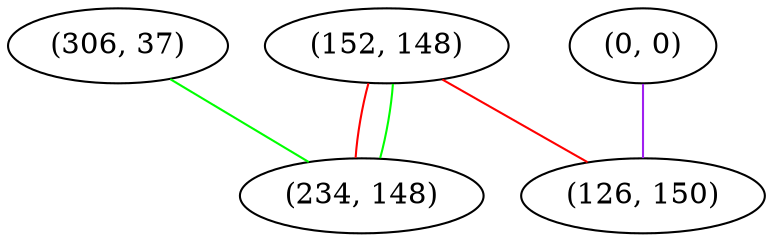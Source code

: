 graph "" {
"(306, 37)";
"(152, 148)";
"(234, 148)";
"(0, 0)";
"(126, 150)";
"(306, 37)" -- "(234, 148)"  [color=green, key=0, weight=2];
"(152, 148)" -- "(234, 148)"  [color=red, key=0, weight=1];
"(152, 148)" -- "(234, 148)"  [color=green, key=1, weight=2];
"(152, 148)" -- "(126, 150)"  [color=red, key=0, weight=1];
"(0, 0)" -- "(126, 150)"  [color=purple, key=0, weight=4];
}
